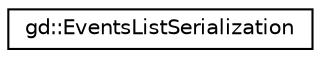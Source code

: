 digraph "Graphical Class Hierarchy"
{
  edge [fontname="Helvetica",fontsize="10",labelfontname="Helvetica",labelfontsize="10"];
  node [fontname="Helvetica",fontsize="10",shape=record];
  rankdir="LR";
  Node1 [label="gd::EventsListSerialization",height=0.2,width=0.4,color="black", fillcolor="white", style="filled",URL="$classgd_1_1_events_list_serialization.html",tooltip="Contains tools for loading and saving events to XML. "];
}
